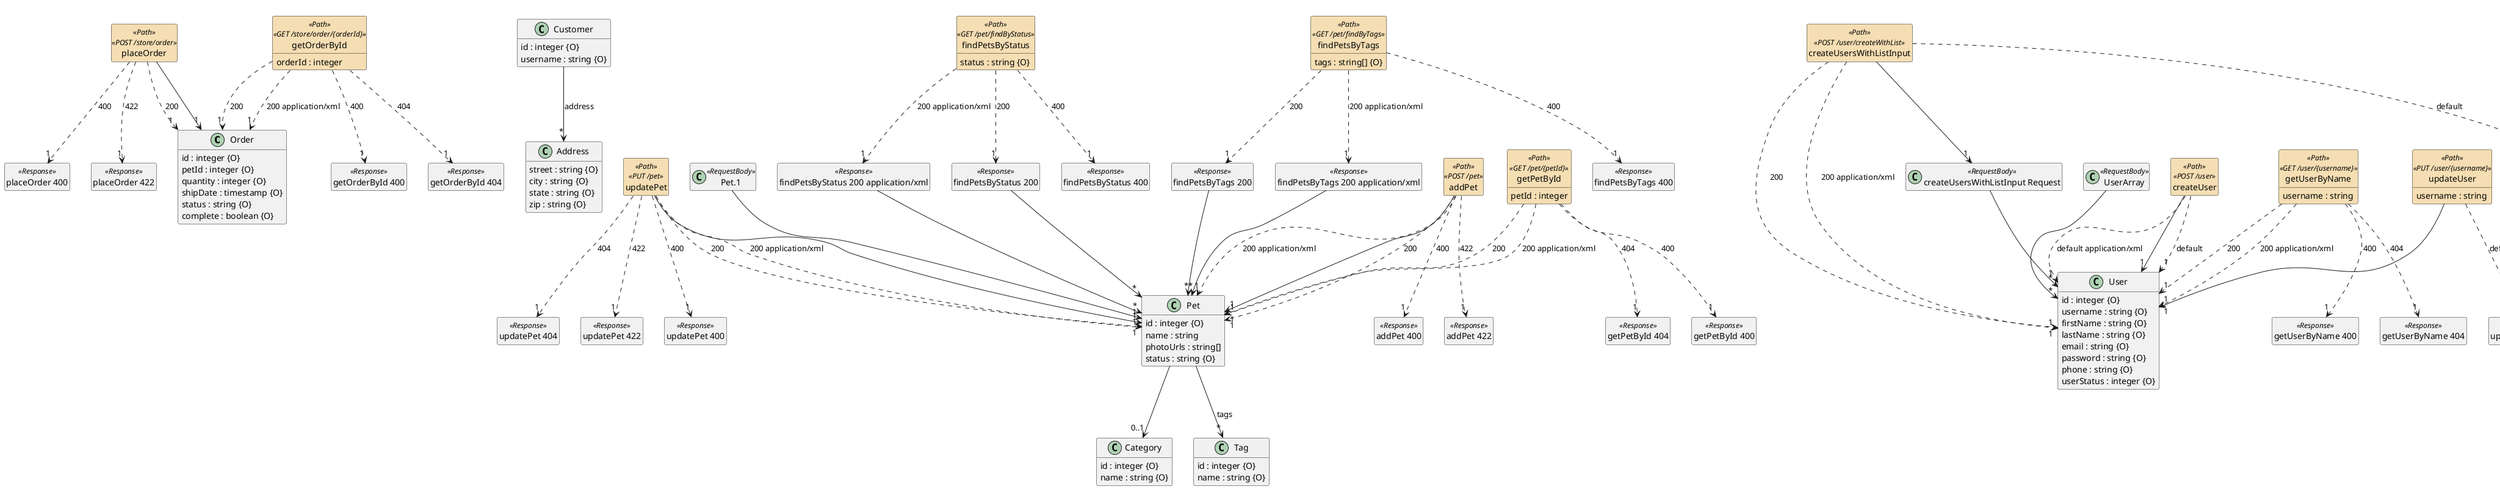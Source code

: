 @startuml
hide <<Path>> circle
hide <<Response>> circle
hide <<Parameter>> circle
hide empty methods
hide empty fields
skinparam class {
BackgroundColor<<Path>> Wheat
}
set namespaceSeparator none

class "Order" {
  {field} id : integer {O}
  {field} petId : integer {O}
  {field} quantity : integer {O}
  {field} shipDate : timestamp {O}
  {field} status : string {O}
  {field} complete : boolean {O}
}

class "Customer" {
  {field} id : integer {O}
  {field} username : string {O}
}

class "Address" {
  {field} street : string {O}
  {field} city : string {O}
  {field} state : string {O}
  {field} zip : string {O}
}

class "Category" {
  {field} id : integer {O}
  {field} name : string {O}
}

class "User" {
  {field} id : integer {O}
  {field} username : string {O}
  {field} firstName : string {O}
  {field} lastName : string {O}
  {field} email : string {O}
  {field} password : string {O}
  {field} phone : string {O}
  {field} userStatus : integer {O}
}

class "Tag" {
  {field} id : integer {O}
  {field} name : string {O}
}

class "Pet" {
  {field} id : integer {O}
  {field} name : string
  {field} photoUrls : string[]
  {field} status : string {O}
}

class "ApiResponse" {
  {field} code : integer {O}
  {field} type : string {O}
  {field} message : string {O}
}

class "Pet.1" <<RequestBody>>  {
}

class "UserArray" <<RequestBody>>  {
}

class "updatePet" <<Path>>  <<PUT /pet>>  {
}

class "updatePet 400" <<Response>>  {
}

class "updatePet 404" <<Response>>  {
}

class "updatePet 422" <<Response>>  {
}

class "addPet" <<Path>>  <<POST /pet>>  {
}

class "addPet 400" <<Response>>  {
}

class "addPet 422" <<Response>>  {
}

class "findPetsByStatus" <<Path>>  <<GET /pet/findByStatus>>  {
  {field} status : string {O}
}

class "findPetsByStatus 200" <<Response>>  {
}

class "findPetsByStatus 200 application/xml" <<Response>>  {
}

class "findPetsByStatus 400" <<Response>>  {
}

class "findPetsByTags" <<Path>>  <<GET /pet/findByTags>>  {
  {field} tags : string[] {O}
}

class "findPetsByTags 200" <<Response>>  {
}

class "findPetsByTags 200 application/xml" <<Response>>  {
}

class "findPetsByTags 400" <<Response>>  {
}

class "getPetById" <<Path>>  <<GET /pet/{petId}>>  {
  {field} petId : integer
}

class "getPetById 400" <<Response>>  {
}

class "getPetById 404" <<Response>>  {
}

class "updatePetWithForm" <<Path>>  <<POST /pet/{petId}>>  {
  {field} petId : integer
  {field} name : string {O}
  {field} status : string {O}
}

class "updatePetWithForm 400" <<Response>>  {
}

class "deletePet" <<Path>>  <<DELETE /pet/{petId}>>  {
  {field} api_key : string {O}
  {field} petId : integer
}

class "deletePet 400" <<Response>>  {
}

class "uploadFile" <<Path>>  <<POST /pet/{petId}/uploadImage>>  {
  {field} petId : integer
  {field} additionalMetadata : string {O}
}

class "uploadFile Request" <<RequestBody>>  {
  {field} value : byte[]
}

class "getInventory" <<Path>>  <<GET /store/inventory>>  {
}

class "getInventory 200" <<Response>>  {
  {field} value : map
}

class "placeOrder" <<Path>>  <<POST /store/order>>  {
}

class "placeOrder 400" <<Response>>  {
}

class "placeOrder 422" <<Response>>  {
}

class "getOrderById" <<Path>>  <<GET /store/order/{orderId}>>  {
  {field} orderId : integer
}

class "getOrderById 400" <<Response>>  {
}

class "getOrderById 404" <<Response>>  {
}

class "deleteOrder" <<Path>>  <<DELETE /store/order/{orderId}>>  {
  {field} orderId : integer
}

class "deleteOrder 400" <<Response>>  {
}

class "deleteOrder 404" <<Response>>  {
}

class "createUser" <<Path>>  <<POST /user>>  {
}

class "createUsersWithListInput" <<Path>>  <<POST /user/createWithList>>  {
}

class "createUsersWithListInput default" <<Response>>  {
}

class "createUsersWithListInput Request" <<RequestBody>>  {
}

class "loginUser" <<Path>>  <<GET /user/login>>  {
  {field} username : string {O}
  {field} password : string {O}
}

class "loginUser 200 application/xml" <<Response>>  {
  {field} value : string
}

class "loginUser 200" <<Response>>  {
  {field} value : string
}

class "loginUser 400" <<Response>>  {
}

class "logoutUser" <<Path>>  <<GET /user/logout>>  {
}

class "logoutUser default" <<Response>>  {
}

class "getUserByName" <<Path>>  <<GET /user/{username}>>  {
  {field} username : string
}

class "getUserByName 400" <<Response>>  {
}

class "getUserByName 404" <<Response>>  {
}

class "updateUser" <<Path>>  <<PUT /user/{username}>>  {
  {field} username : string
}

class "updateUser default" <<Response>>  {
}

class "deleteUser" <<Path>>  <<DELETE /user/{username}>>  {
  {field} username : string
}

class "deleteUser 400" <<Response>>  {
}

class "deleteUser 404" <<Response>>  {
}

"Customer" --> "*" "Address"  :  "address"

"Pet" --> "0..1" "Category"

"Pet" --> "*" "Tag"  :  "tags"

"Pet.1" --> "1" "Pet"

"UserArray" --> "*" "User"

"updatePet" ..> "1" "Pet"  :  "200"

"updatePet" ..> "1" "Pet"  :  "200 application/xml"

"updatePet" ..> "1" "updatePet 400"  :  "400"

"updatePet" ..> "1" "updatePet 404"  :  "404"

"updatePet" ..> "1" "updatePet 422"  :  "422"

"updatePet" --> "1" "Pet"

"addPet" ..> "1" "Pet"  :  "200"

"addPet" ..> "1" "Pet"  :  "200 application/xml"

"addPet" ..> "1" "addPet 400"  :  "400"

"addPet" ..> "1" "addPet 422"  :  "422"

"addPet" --> "1" "Pet"

"findPetsByStatus 200" --> "*" "Pet"

"findPetsByStatus" ..> "1" "findPetsByStatus 200"  :  "200"

"findPetsByStatus 200 application/xml" --> "*" "Pet"

"findPetsByStatus" ..> "1" "findPetsByStatus 200 application/xml"  :  "200 application/xml"

"findPetsByStatus" ..> "1" "findPetsByStatus 400"  :  "400"

"findPetsByTags 200" --> "*" "Pet"

"findPetsByTags" ..> "1" "findPetsByTags 200"  :  "200"

"findPetsByTags 200 application/xml" --> "*" "Pet"

"findPetsByTags" ..> "1" "findPetsByTags 200 application/xml"  :  "200 application/xml"

"findPetsByTags" ..> "1" "findPetsByTags 400"  :  "400"

"getPetById" ..> "1" "Pet"  :  "200"

"getPetById" ..> "1" "Pet"  :  "200 application/xml"

"getPetById" ..> "1" "getPetById 400"  :  "400"

"getPetById" ..> "1" "getPetById 404"  :  "404"

"updatePetWithForm" ..> "1" "updatePetWithForm 400"  :  "400"

"deletePet" ..> "1" "deletePet 400"  :  "400"

"uploadFile" ..> "1" "ApiResponse"  :  "200"

"uploadFile" --> "1" "uploadFile Request"

"getInventory" ..> "1" "getInventory 200"  :  "200"

"placeOrder" ..> "1" "Order"  :  "200"

"placeOrder" ..> "1" "placeOrder 400"  :  "400"

"placeOrder" ..> "1" "placeOrder 422"  :  "422"

"placeOrder" --> "1" "Order"

"getOrderById" ..> "1" "Order"  :  "200"

"getOrderById" ..> "1" "Order"  :  "200 application/xml"

"getOrderById" ..> "1" "getOrderById 400"  :  "400"

"getOrderById" ..> "1" "getOrderById 404"  :  "404"

"deleteOrder" ..> "1" "deleteOrder 400"  :  "400"

"deleteOrder" ..> "1" "deleteOrder 404"  :  "404"

"createUser" ..> "1" "User"  :  "default"

"createUser" ..> "1" "User"  :  "default application/xml"

"createUser" --> "1" "User"

"createUsersWithListInput" ..> "1" "User"  :  "200"

"createUsersWithListInput" ..> "1" "User"  :  "200 application/xml"

"createUsersWithListInput" ..> "1" "createUsersWithListInput default"  :  "default"

"createUsersWithListInput Request" --> "*" "User"

"createUsersWithListInput" --> "1" "createUsersWithListInput Request"

"loginUser" ..> "1" "loginUser 200 application/xml"  :  "200 application/xml"

"loginUser" ..> "1" "loginUser 200"  :  "200"

"loginUser" ..> "1" "loginUser 400"  :  "400"

"logoutUser" ..> "1" "logoutUser default"  :  "default"

"getUserByName" ..> "1" "User"  :  "200"

"getUserByName" ..> "1" "User"  :  "200 application/xml"

"getUserByName" ..> "1" "getUserByName 400"  :  "400"

"getUserByName" ..> "1" "getUserByName 404"  :  "404"

"updateUser" ..> "1" "updateUser default"  :  "default"

"updateUser" --> "1" "User"

"deleteUser" ..> "1" "deleteUser 400"  :  "400"

"deleteUser" ..> "1" "deleteUser 404"  :  "404"

@enduml
